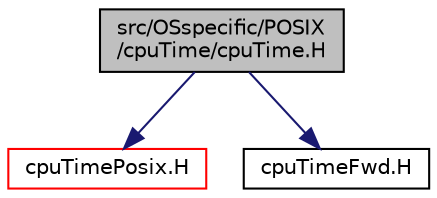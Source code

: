 digraph "src/OSspecific/POSIX/cpuTime/cpuTime.H"
{
  bgcolor="transparent";
  edge [fontname="Helvetica",fontsize="10",labelfontname="Helvetica",labelfontsize="10"];
  node [fontname="Helvetica",fontsize="10",shape=record];
  Node1 [label="src/OSspecific/POSIX\l/cpuTime/cpuTime.H",height=0.2,width=0.4,color="black", fillcolor="grey75", style="filled" fontcolor="black"];
  Node1 -> Node2 [color="midnightblue",fontsize="10",style="solid",fontname="Helvetica"];
  Node2 [label="cpuTimePosix.H",height=0.2,width=0.4,color="red",URL="$cpuTimePosix_8H.html"];
  Node1 -> Node3 [color="midnightblue",fontsize="10",style="solid",fontname="Helvetica"];
  Node3 [label="cpuTimeFwd.H",height=0.2,width=0.4,color="black",URL="$cpuTimeFwd_8H.html"];
}
